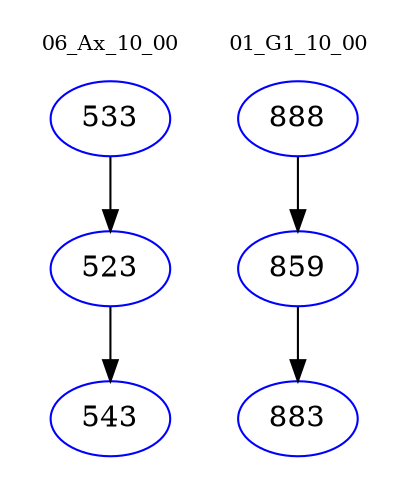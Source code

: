 digraph{
subgraph cluster_0 {
color = white
label = "06_Ax_10_00";
fontsize=10;
T0_533 [label="533", color="blue"]
T0_533 -> T0_523 [color="black"]
T0_523 [label="523", color="blue"]
T0_523 -> T0_543 [color="black"]
T0_543 [label="543", color="blue"]
}
subgraph cluster_1 {
color = white
label = "01_G1_10_00";
fontsize=10;
T1_888 [label="888", color="blue"]
T1_888 -> T1_859 [color="black"]
T1_859 [label="859", color="blue"]
T1_859 -> T1_883 [color="black"]
T1_883 [label="883", color="blue"]
}
}
